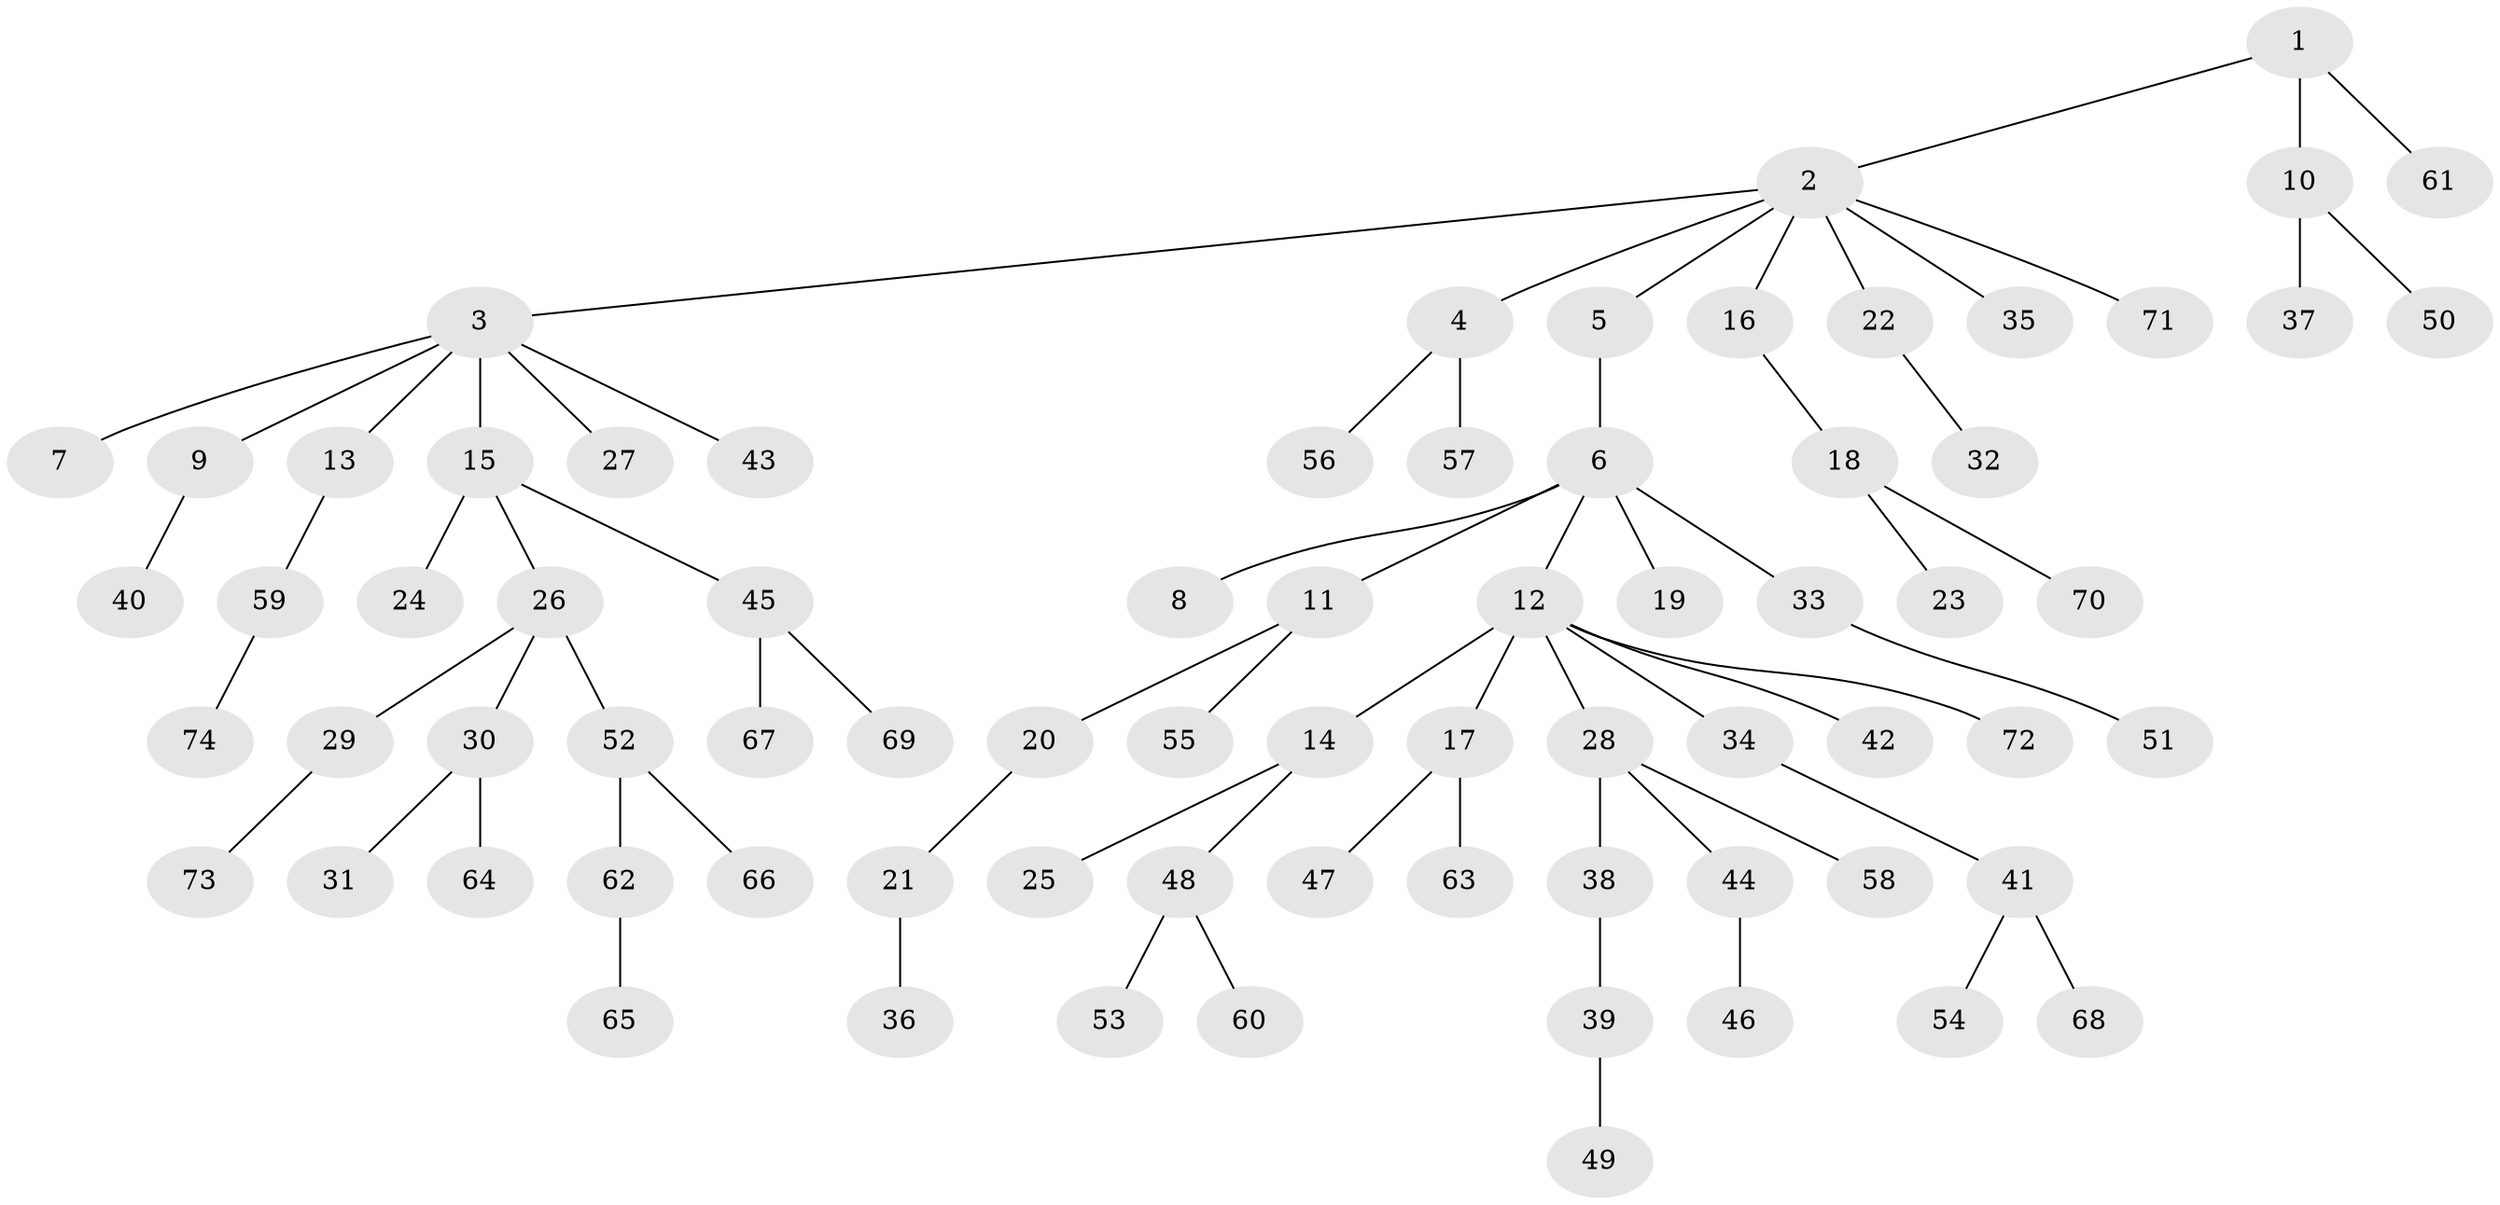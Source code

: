 // coarse degree distribution, {2: 0.36666666666666664, 5: 0.06666666666666667, 3: 0.1, 1: 0.43333333333333335, 4: 0.03333333333333333}
// Generated by graph-tools (version 1.1) at 2025/51/03/04/25 22:51:26]
// undirected, 74 vertices, 73 edges
graph export_dot {
  node [color=gray90,style=filled];
  1;
  2;
  3;
  4;
  5;
  6;
  7;
  8;
  9;
  10;
  11;
  12;
  13;
  14;
  15;
  16;
  17;
  18;
  19;
  20;
  21;
  22;
  23;
  24;
  25;
  26;
  27;
  28;
  29;
  30;
  31;
  32;
  33;
  34;
  35;
  36;
  37;
  38;
  39;
  40;
  41;
  42;
  43;
  44;
  45;
  46;
  47;
  48;
  49;
  50;
  51;
  52;
  53;
  54;
  55;
  56;
  57;
  58;
  59;
  60;
  61;
  62;
  63;
  64;
  65;
  66;
  67;
  68;
  69;
  70;
  71;
  72;
  73;
  74;
  1 -- 2;
  1 -- 10;
  1 -- 61;
  2 -- 3;
  2 -- 4;
  2 -- 5;
  2 -- 16;
  2 -- 22;
  2 -- 35;
  2 -- 71;
  3 -- 7;
  3 -- 9;
  3 -- 13;
  3 -- 15;
  3 -- 27;
  3 -- 43;
  4 -- 56;
  4 -- 57;
  5 -- 6;
  6 -- 8;
  6 -- 11;
  6 -- 12;
  6 -- 19;
  6 -- 33;
  9 -- 40;
  10 -- 37;
  10 -- 50;
  11 -- 20;
  11 -- 55;
  12 -- 14;
  12 -- 17;
  12 -- 28;
  12 -- 34;
  12 -- 42;
  12 -- 72;
  13 -- 59;
  14 -- 25;
  14 -- 48;
  15 -- 24;
  15 -- 26;
  15 -- 45;
  16 -- 18;
  17 -- 47;
  17 -- 63;
  18 -- 23;
  18 -- 70;
  20 -- 21;
  21 -- 36;
  22 -- 32;
  26 -- 29;
  26 -- 30;
  26 -- 52;
  28 -- 38;
  28 -- 44;
  28 -- 58;
  29 -- 73;
  30 -- 31;
  30 -- 64;
  33 -- 51;
  34 -- 41;
  38 -- 39;
  39 -- 49;
  41 -- 54;
  41 -- 68;
  44 -- 46;
  45 -- 67;
  45 -- 69;
  48 -- 53;
  48 -- 60;
  52 -- 62;
  52 -- 66;
  59 -- 74;
  62 -- 65;
}
